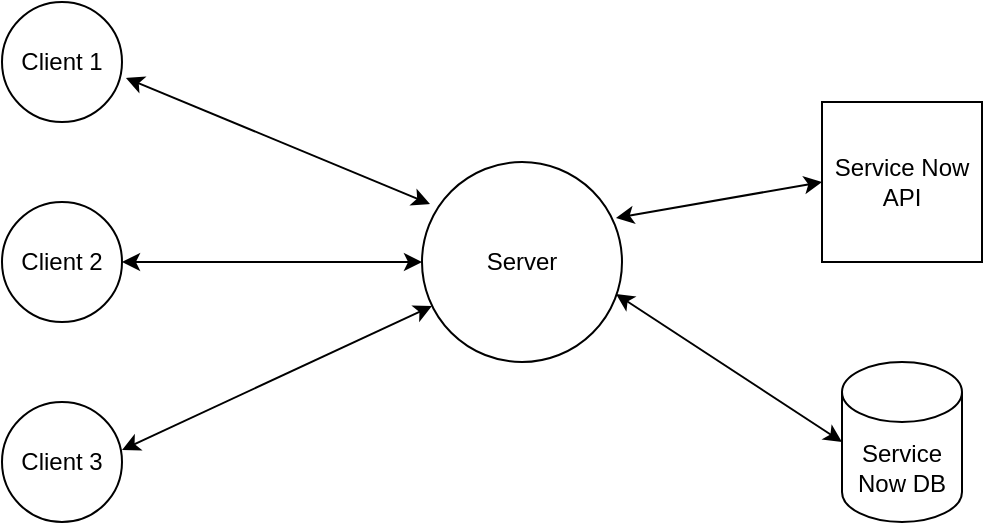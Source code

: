 <mxfile version="14.1.2" type="github">
  <diagram id="uWKkedQKtipZVB6xBhCK" name="Page-1">
    <mxGraphModel dx="868" dy="450" grid="1" gridSize="10" guides="1" tooltips="1" connect="1" arrows="1" fold="1" page="1" pageScale="1" pageWidth="850" pageHeight="1100" math="0" shadow="0">
      <root>
        <mxCell id="0" />
        <mxCell id="1" parent="0" />
        <mxCell id="9PK7loWZLQatPgG1FVjJ-1" value="Client 1" style="ellipse;whiteSpace=wrap;html=1;aspect=fixed;" vertex="1" parent="1">
          <mxGeometry x="100" y="60" width="60" height="60" as="geometry" />
        </mxCell>
        <mxCell id="9PK7loWZLQatPgG1FVjJ-2" value="Client 2&lt;br&gt;" style="ellipse;whiteSpace=wrap;html=1;aspect=fixed;" vertex="1" parent="1">
          <mxGeometry x="100" y="160" width="60" height="60" as="geometry" />
        </mxCell>
        <mxCell id="9PK7loWZLQatPgG1FVjJ-3" value="Client 3" style="ellipse;whiteSpace=wrap;html=1;aspect=fixed;" vertex="1" parent="1">
          <mxGeometry x="100" y="260" width="60" height="60" as="geometry" />
        </mxCell>
        <mxCell id="9PK7loWZLQatPgG1FVjJ-4" value="Server" style="ellipse;whiteSpace=wrap;html=1;aspect=fixed;" vertex="1" parent="1">
          <mxGeometry x="310" y="140" width="100" height="100" as="geometry" />
        </mxCell>
        <mxCell id="9PK7loWZLQatPgG1FVjJ-5" value="Service Now API" style="whiteSpace=wrap;html=1;aspect=fixed;" vertex="1" parent="1">
          <mxGeometry x="510" y="110" width="80" height="80" as="geometry" />
        </mxCell>
        <mxCell id="9PK7loWZLQatPgG1FVjJ-6" value="Service Now DB&lt;br&gt;" style="shape=cylinder3;whiteSpace=wrap;html=1;boundedLbl=1;backgroundOutline=1;size=15;" vertex="1" parent="1">
          <mxGeometry x="520" y="240" width="60" height="80" as="geometry" />
        </mxCell>
        <mxCell id="9PK7loWZLQatPgG1FVjJ-9" value="" style="endArrow=classic;startArrow=classic;html=1;exitX=1.033;exitY=0.633;exitDx=0;exitDy=0;exitPerimeter=0;entryX=0.04;entryY=0.21;entryDx=0;entryDy=0;entryPerimeter=0;" edge="1" parent="1" source="9PK7loWZLQatPgG1FVjJ-1" target="9PK7loWZLQatPgG1FVjJ-4">
          <mxGeometry width="50" height="50" relative="1" as="geometry">
            <mxPoint x="410" y="240" as="sourcePoint" />
            <mxPoint x="460" y="190" as="targetPoint" />
            <Array as="points" />
          </mxGeometry>
        </mxCell>
        <mxCell id="9PK7loWZLQatPgG1FVjJ-10" value="" style="endArrow=classic;startArrow=classic;html=1;exitX=1;exitY=0.5;exitDx=0;exitDy=0;entryX=0;entryY=0.5;entryDx=0;entryDy=0;" edge="1" parent="1" source="9PK7loWZLQatPgG1FVjJ-2" target="9PK7loWZLQatPgG1FVjJ-4">
          <mxGeometry width="50" height="50" relative="1" as="geometry">
            <mxPoint x="420" y="250" as="sourcePoint" />
            <mxPoint x="470" y="200" as="targetPoint" />
            <Array as="points" />
          </mxGeometry>
        </mxCell>
        <mxCell id="9PK7loWZLQatPgG1FVjJ-11" value="" style="endArrow=classic;startArrow=classic;html=1;exitX=1;exitY=0.4;exitDx=0;exitDy=0;exitPerimeter=0;entryX=0.05;entryY=0.72;entryDx=0;entryDy=0;entryPerimeter=0;" edge="1" parent="1" source="9PK7loWZLQatPgG1FVjJ-3" target="9PK7loWZLQatPgG1FVjJ-4">
          <mxGeometry width="50" height="50" relative="1" as="geometry">
            <mxPoint x="430" y="260" as="sourcePoint" />
            <mxPoint x="480" y="210" as="targetPoint" />
            <Array as="points" />
          </mxGeometry>
        </mxCell>
        <mxCell id="9PK7loWZLQatPgG1FVjJ-14" value="" style="endArrow=classic;startArrow=classic;html=1;entryX=0;entryY=0.5;entryDx=0;entryDy=0;exitX=0.97;exitY=0.28;exitDx=0;exitDy=0;exitPerimeter=0;" edge="1" parent="1" source="9PK7loWZLQatPgG1FVjJ-4" target="9PK7loWZLQatPgG1FVjJ-5">
          <mxGeometry width="50" height="50" relative="1" as="geometry">
            <mxPoint x="400" y="230" as="sourcePoint" />
            <mxPoint x="450" y="180" as="targetPoint" />
          </mxGeometry>
        </mxCell>
        <mxCell id="9PK7loWZLQatPgG1FVjJ-15" value="" style="endArrow=classic;startArrow=classic;html=1;exitX=0.97;exitY=0.66;exitDx=0;exitDy=0;exitPerimeter=0;entryX=0;entryY=0.5;entryDx=0;entryDy=0;entryPerimeter=0;" edge="1" parent="1" source="9PK7loWZLQatPgG1FVjJ-4" target="9PK7loWZLQatPgG1FVjJ-6">
          <mxGeometry width="50" height="50" relative="1" as="geometry">
            <mxPoint x="400" y="230" as="sourcePoint" />
            <mxPoint x="450" y="180" as="targetPoint" />
          </mxGeometry>
        </mxCell>
      </root>
    </mxGraphModel>
  </diagram>
</mxfile>
